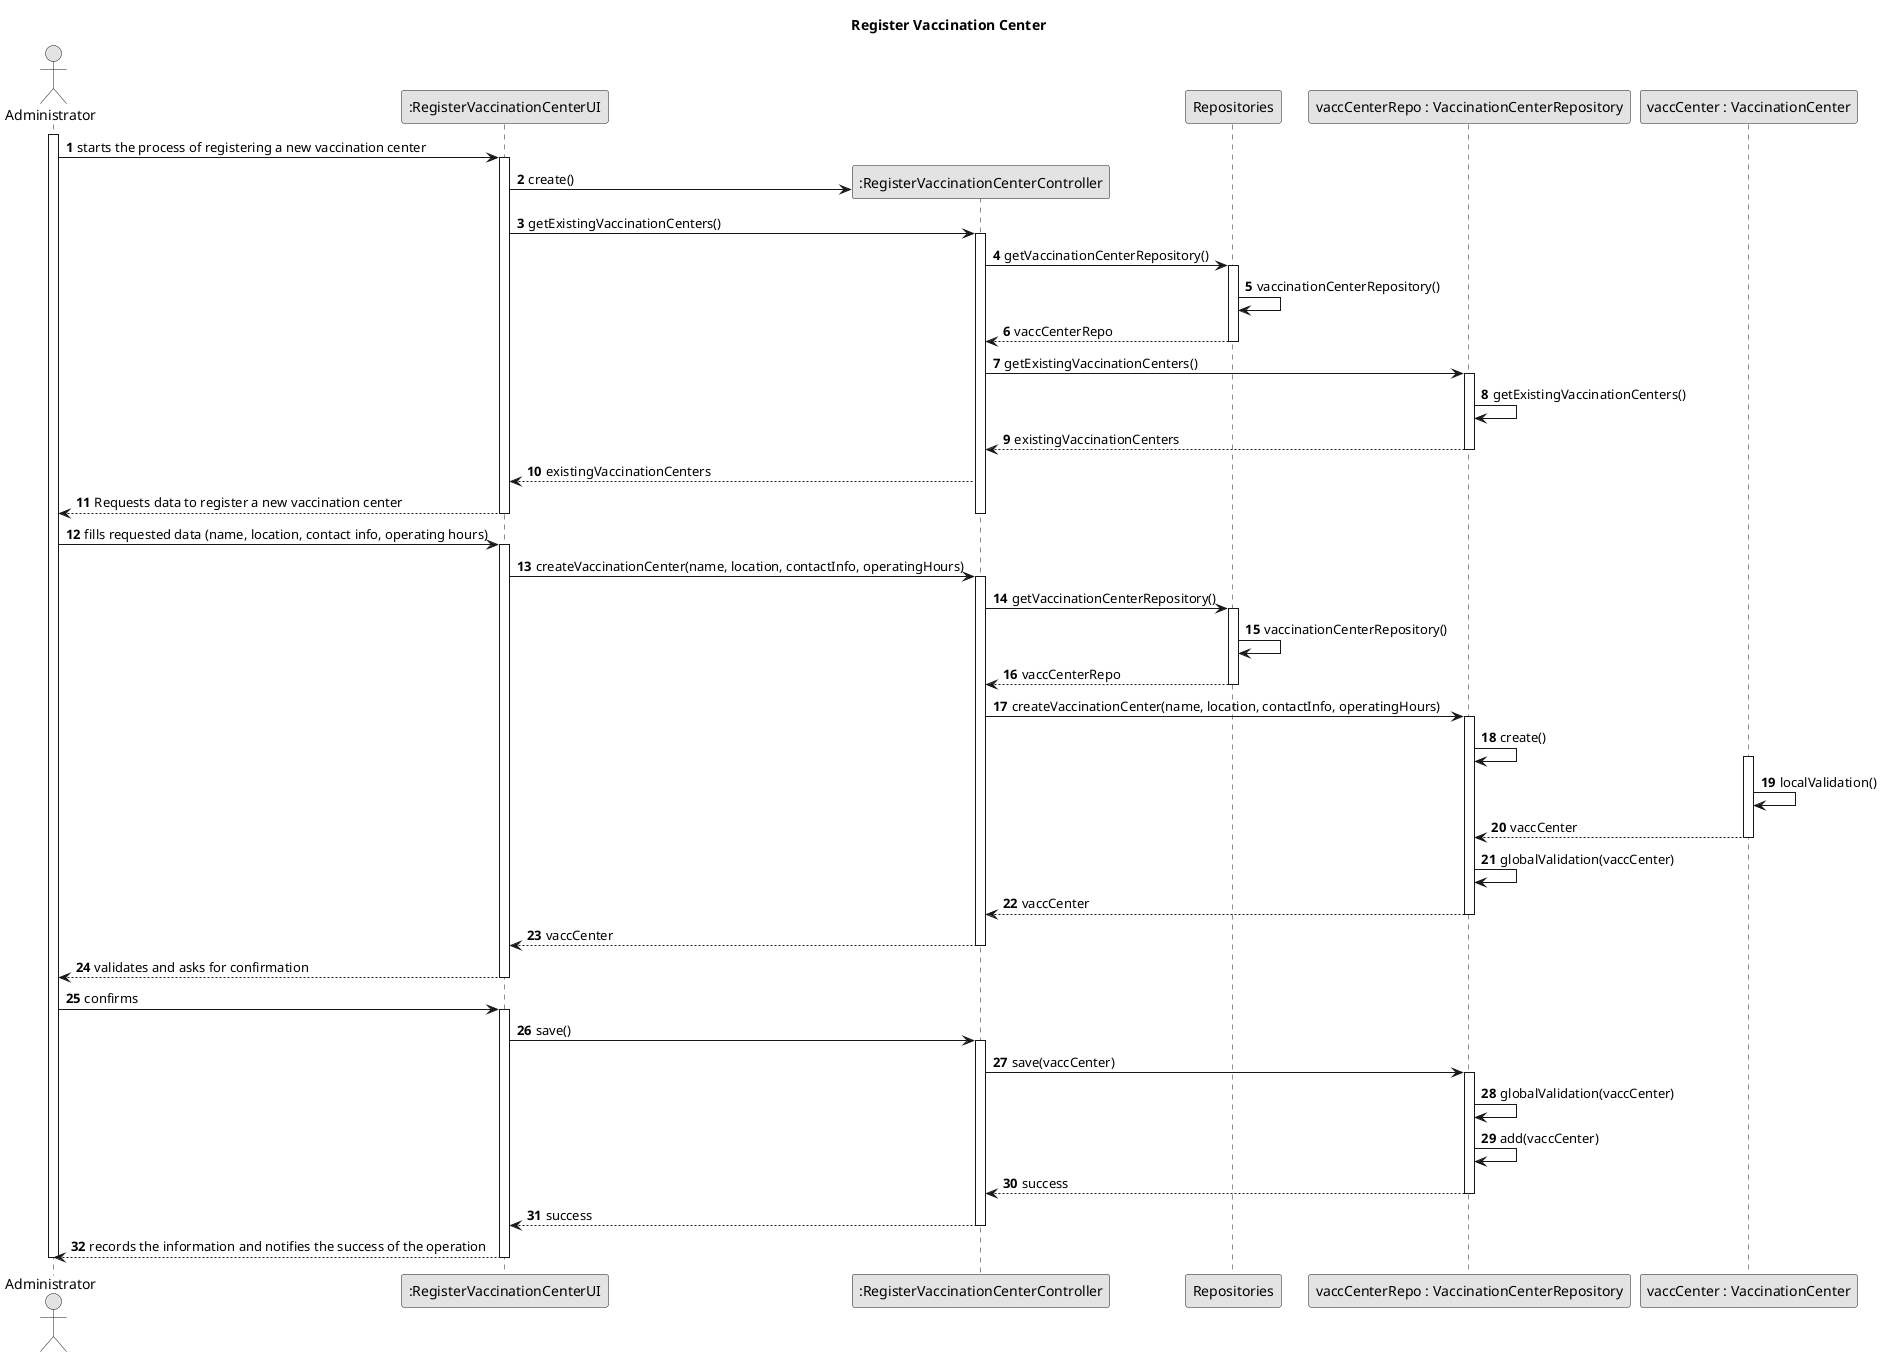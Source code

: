 @startuml
skinparam monochrome true
skinparam packageStyle rectangle
skinparam shadowing false

title Register Vaccination Center

autonumber

actor Administrator
participant ":RegisterVaccinationCenterUI" as ui
participant ":RegisterVaccinationCenterController" as ctrl
participant Repositories
participant "vaccCenterRepo : VaccinationCenterRepository" as vaccCenterRepo
participant "vaccCenter : VaccinationCenter" as vaccCenter

activate Administrator

    Administrator -> ui : starts the process of registering a new vaccination center
    activate ui
        ui -> ctrl** : create()
        ui -> ctrl : getExistingVaccinationCenters()
        activate ctrl
            ctrl -> Repositories : getVaccinationCenterRepository()
            activate Repositories
                Repositories -> Repositories : vaccinationCenterRepository()
                Repositories-->ctrl : vaccCenterRepo
            deactivate Repositories
            ctrl -> vaccCenterRepo : getExistingVaccinationCenters()
            activate vaccCenterRepo
                vaccCenterRepo -> vaccCenterRepo : getExistingVaccinationCenters()
                vaccCenterRepo --> ctrl : existingVaccinationCenters
            deactivate vaccCenterRepo
            ctrl --> ui : existingVaccinationCenters
            ui --> Administrator : Requests data to register a new vaccination center
        deactivate ctrl
    deactivate ui

    Administrator -> ui : fills requested data (name, location, contact info, operating hours)
    activate ui
        ui -> ctrl : createVaccinationCenter(name, location, contactInfo, operatingHours)
        activate ctrl
            ctrl -> Repositories : getVaccinationCenterRepository()
            activate Repositories
                Repositories -> Repositories : vaccinationCenterRepository()
                Repositories --> ctrl : vaccCenterRepo
            deactivate Repositories
            ctrl -> vaccCenterRepo : createVaccinationCenter(name, location, contactInfo, operatingHours)
            activate vaccCenterRepo
                vaccCenterRepo -> vaccCenterRepo : create()
                activate vaccCenter
                    vaccCenter -> vaccCenter : localValidation()
                    vaccCenter --> vaccCenterRepo : vaccCenter
                deactivate vaccCenter
                vaccCenterRepo -> vaccCenterRepo : globalValidation(vaccCenter)
                vaccCenterRepo --> ctrl : vaccCenter
            deactivate vaccCenterRepo
            ctrl --> ui : vaccCenter
        deactivate ctrl
        ui --> Administrator : validates and asks for confirmation
    deactivate ui

    Administrator -> ui : confirms
    activate ui
        ui -> ctrl : save()
        activate ctrl
            ctrl -> vaccCenterRepo : save(vaccCenter)
            activate vaccCenterRepo
                vaccCenterRepo -> vaccCenterRepo : globalValidation(vaccCenter)
                vaccCenterRepo -> vaccCenterRepo : add(vaccCenter)
                vaccCenterRepo --> ctrl : success
            deactivate vaccCenterRepo
            ctrl --> ui : success
        deactivate ctrl
        ui --> Administrator : records the information and notifies the success of the operation
    deactivate ui
deactivate Administrator

@enduml
